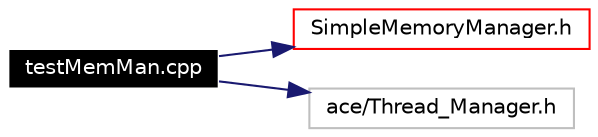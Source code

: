 digraph G
{
  edge [fontname="Helvetica",fontsize=10,labelfontname="Helvetica",labelfontsize=10];
  node [fontname="Helvetica",fontsize=10,shape=record];
  rankdir=LR;
  Node1 [label="testMemMan.cpp",height=0.2,width=0.4,color="white", fillcolor="black", style="filled" fontcolor="white"];
  Node1 -> Node2 [color="midnightblue",fontsize=10,style="solid",fontname="Helvetica"];
  Node2 [label="SimpleMemoryManager.h",height=0.2,width=0.4,color="red", fillcolor="white", style="filled",URL="$SimpleMemoryManager_8h.html"];
  Node1 -> Node3 [color="midnightblue",fontsize=10,style="solid",fontname="Helvetica"];
  Node3 [label="ace/Thread_Manager.h",height=0.2,width=0.4,color="grey75", fillcolor="white", style="filled"];
}
